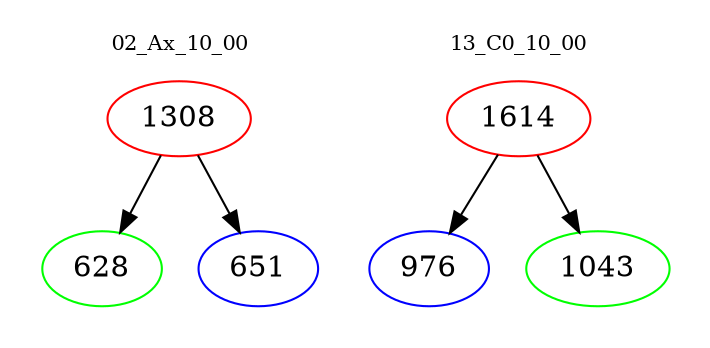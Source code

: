 digraph{
subgraph cluster_0 {
color = white
label = "02_Ax_10_00";
fontsize=10;
T0_1308 [label="1308", color="red"]
T0_1308 -> T0_628 [color="black"]
T0_628 [label="628", color="green"]
T0_1308 -> T0_651 [color="black"]
T0_651 [label="651", color="blue"]
}
subgraph cluster_1 {
color = white
label = "13_C0_10_00";
fontsize=10;
T1_1614 [label="1614", color="red"]
T1_1614 -> T1_976 [color="black"]
T1_976 [label="976", color="blue"]
T1_1614 -> T1_1043 [color="black"]
T1_1043 [label="1043", color="green"]
}
}
